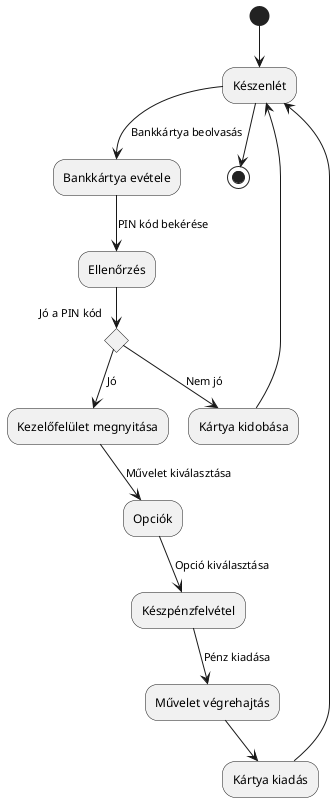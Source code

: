 @startuml
(*) --> "Készenlét" as A1
A1 -->[Bankkártya beolvasás] "Bankkártya evétele" as A2
A2 -->[PIN kód bekérése] "Ellenőrzés" as A3
A3 -->if "Jó a PIN kód"
    -->[Jó] "Kezelőfelület megnyitása" as A4
    else
    -->[Nem jó] "Kártya kidobása" as A5
    A5 --> A1
A4 -->[Művelet kiválasztása] "Opciók" as A6
A6 -->[Opció kiválasztása] "Készpénzfelvétel" as A7
A7 -->[Pénz kiadása] "Művelet végrehajtás" as A8
A8 --> "Kártya kiadás" as A9
A9 -->A1

A1 --> (*)
@enduml